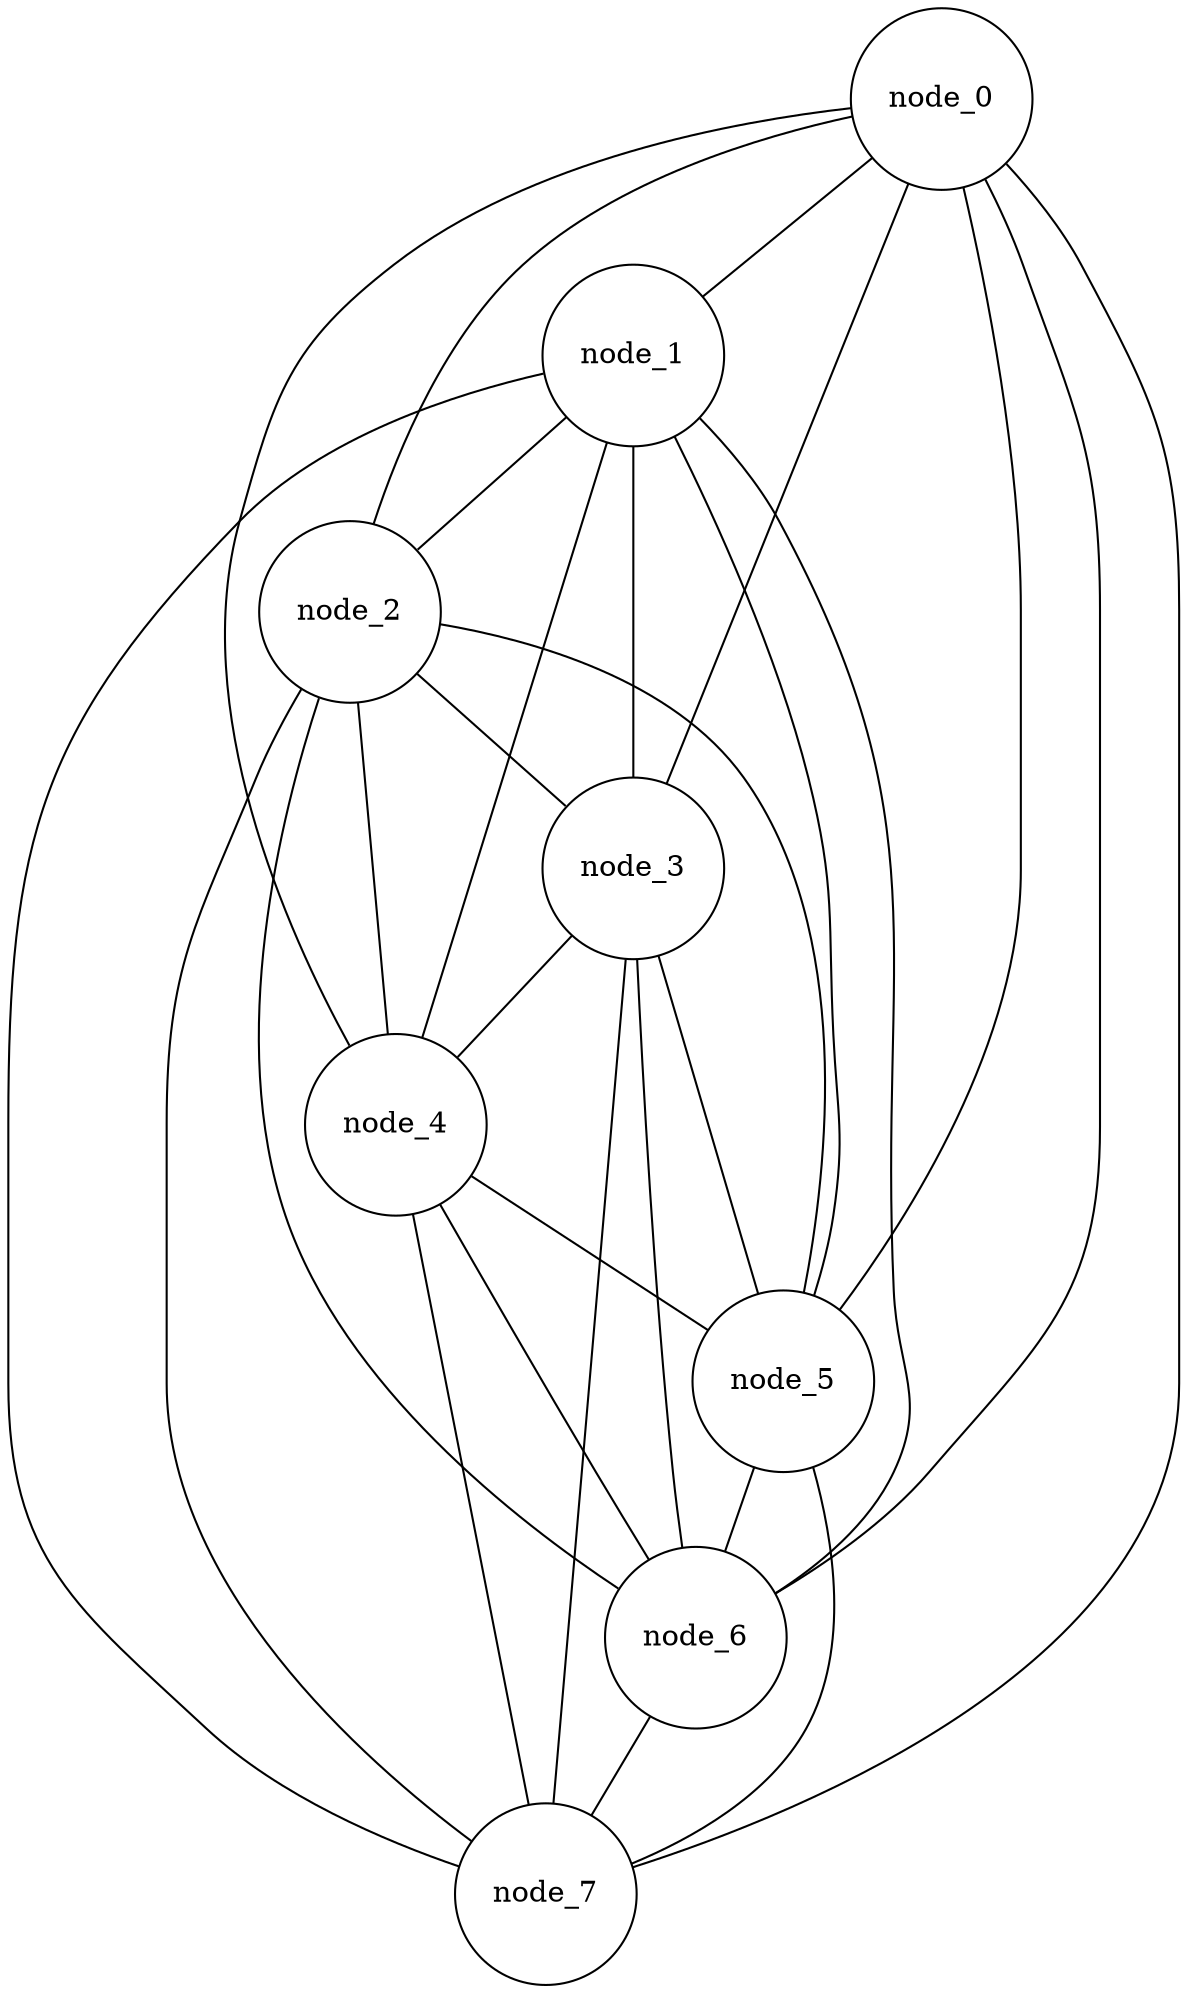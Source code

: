 graph topology {
  node [shape=circle];
  "node_1" [pos="100,0"];
  "node_2" [pos="200,0"];
  "node_0" [pos="0,0"];
  "node_4" [pos="100,100"];
  "node_6" [pos="0,200"];
  "node_5" [pos="200,100"];
  "node_3" [pos="0,100"];
  "node_7" [pos="100,200"];
  "node_0" -- "node_6";
  "node_1" -- "node_2";
  "node_1" -- "node_5";
  "node_0" -- "node_2";
  "node_0" -- "node_3";
  "node_2" -- "node_7";
  "node_4" -- "node_5";
  "node_5" -- "node_6";
  "node_5" -- "node_7";
  "node_1" -- "node_6";
  "node_0" -- "node_1";
  "node_6" -- "node_7";
  "node_4" -- "node_6";
  "node_2" -- "node_5";
  "node_1" -- "node_4";
  "node_3" -- "node_6";
  "node_3" -- "node_5";
  "node_3" -- "node_7";
  "node_0" -- "node_7";
  "node_2" -- "node_4";
  "node_0" -- "node_4";
  "node_3" -- "node_4";
  "node_4" -- "node_7";
  "node_2" -- "node_3";
  "node_2" -- "node_6";
  "node_0" -- "node_5";
  "node_1" -- "node_7";
  "node_1" -- "node_3";
}
